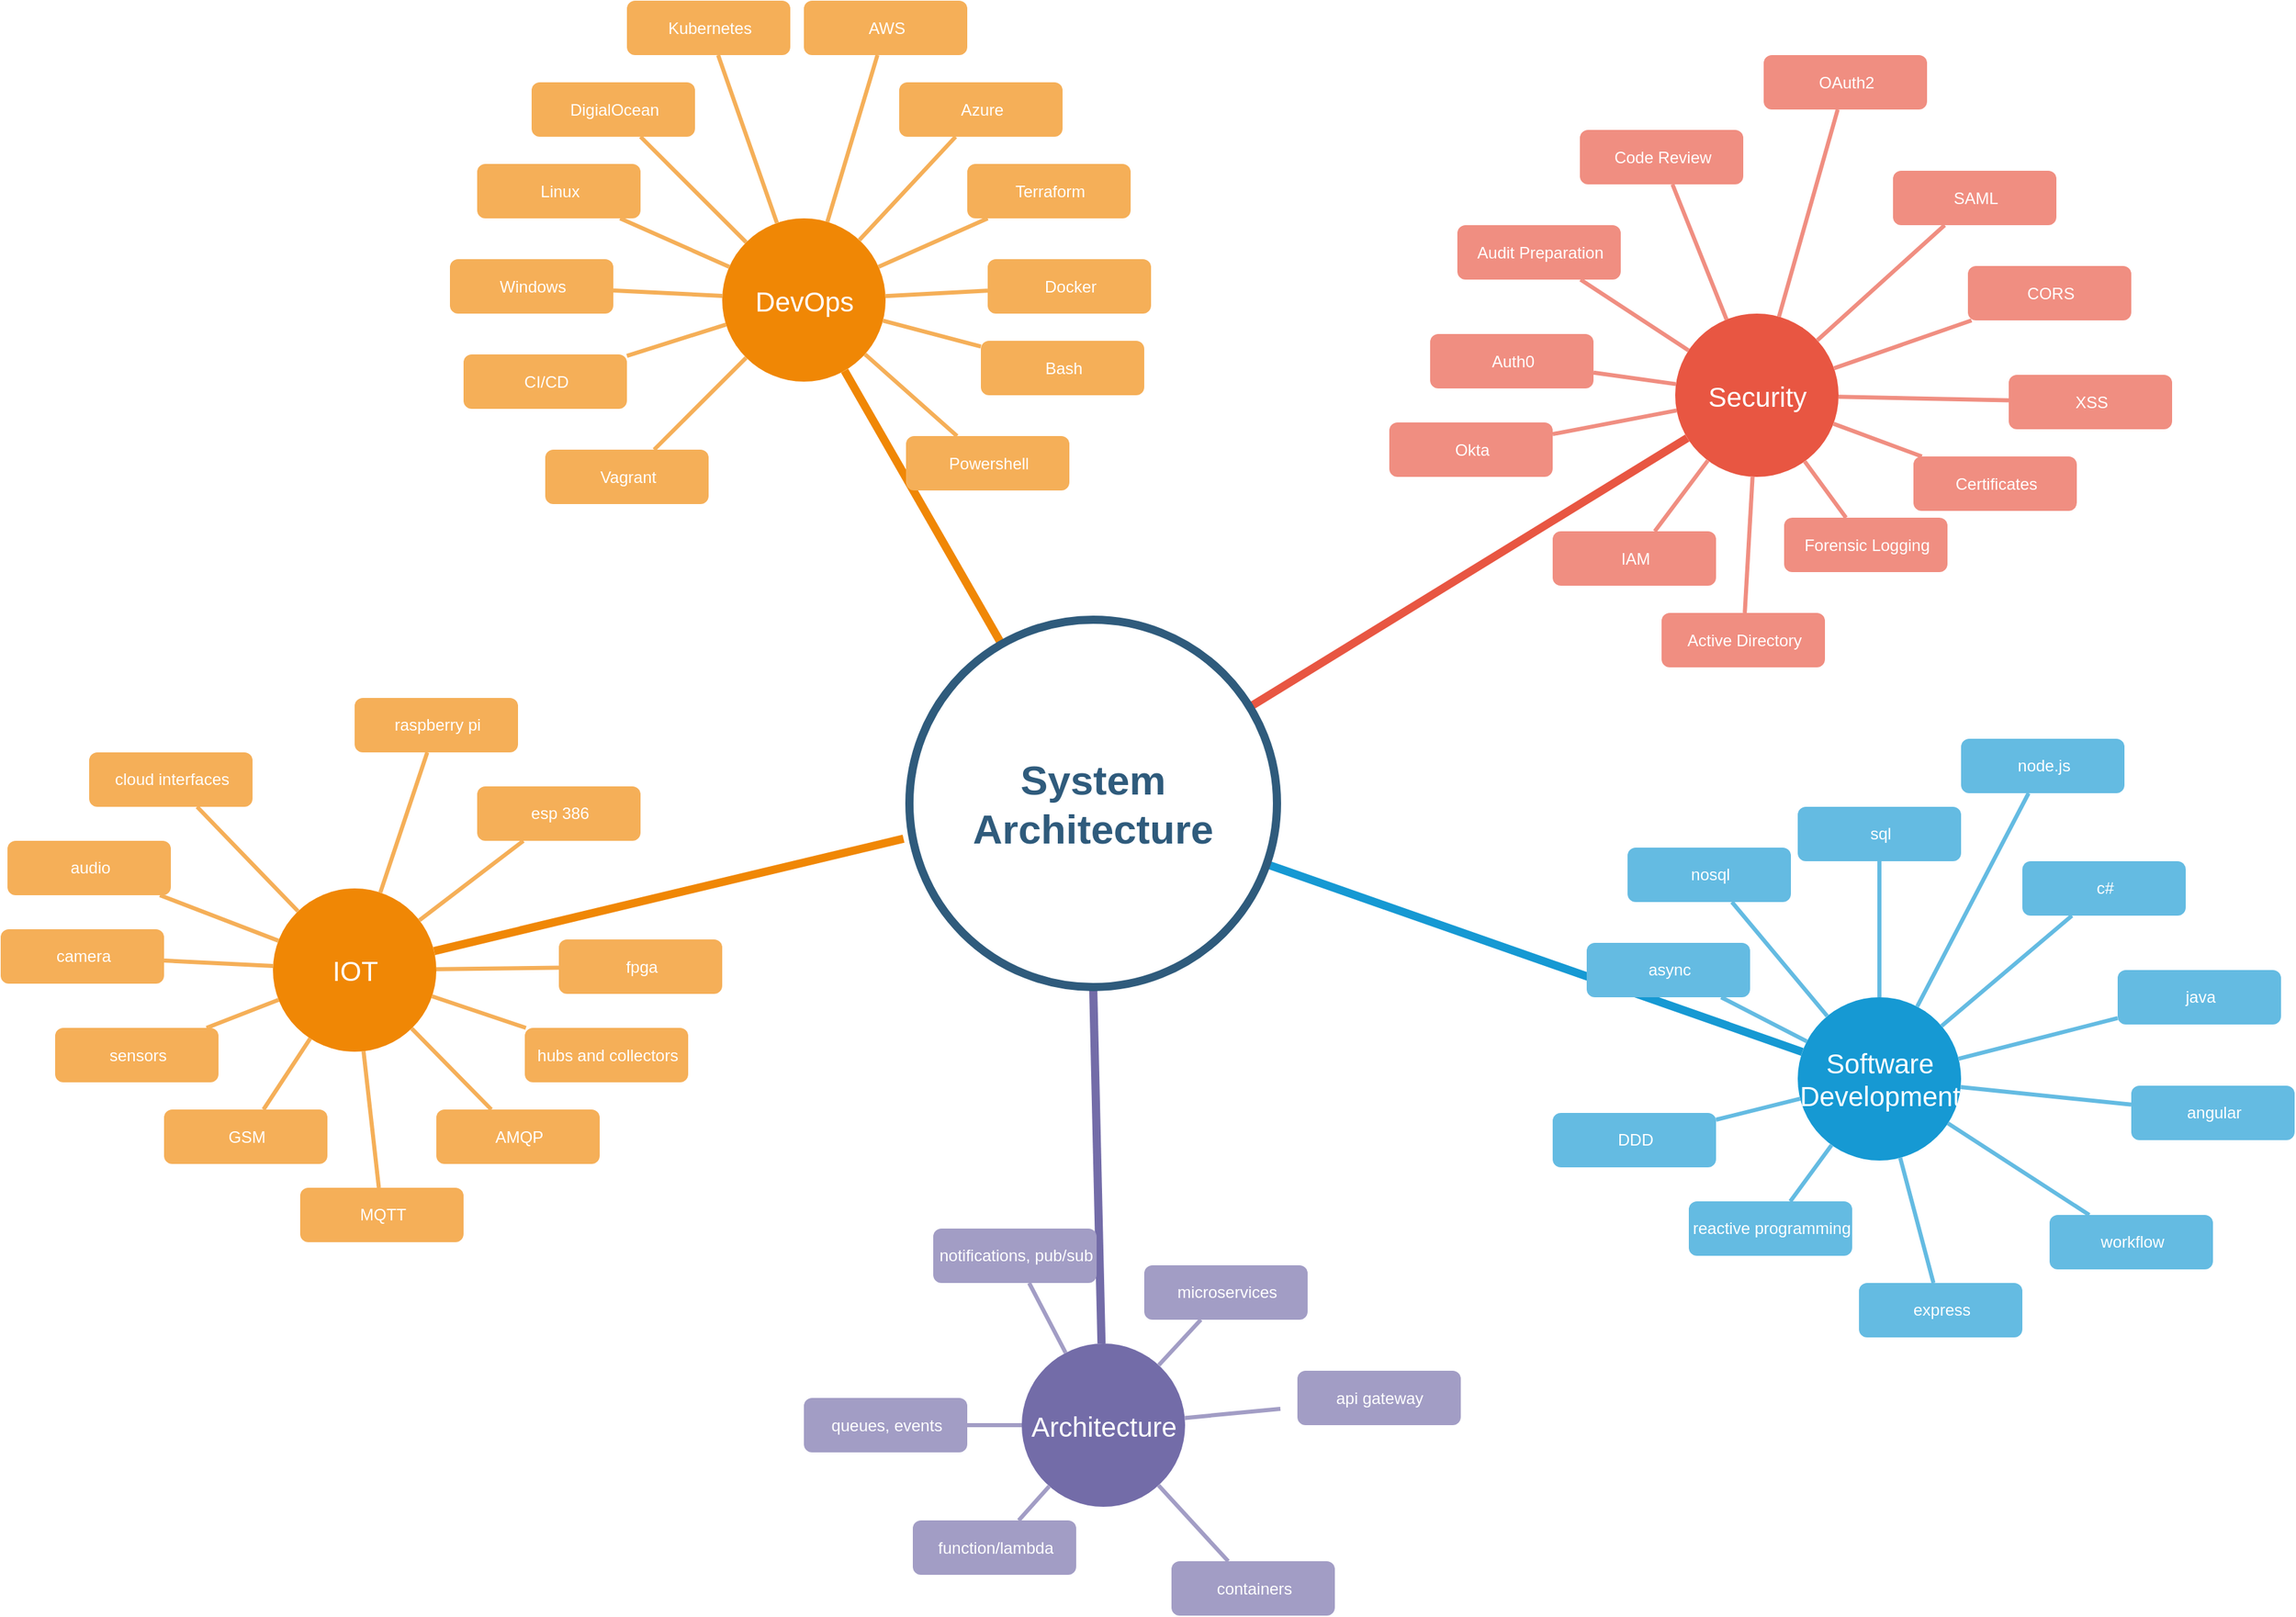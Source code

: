 <mxfile version="10.6.5" type="device"><diagram id="6a731a19-8d31-9384-78a2-239565b7b9f0" name="Page-1"><mxGraphModel dx="2316" dy="1258" grid="1" gridSize="10" guides="1" tooltips="1" connect="1" arrows="1" fold="1" page="1" pageScale="1" pageWidth="1169" pageHeight="827" background="#ffffff" math="0" shadow="0"><root><mxCell id="0"/><mxCell id="1" parent="0"/><mxCell id="1351" value="DevOps" style="ellipse;whiteSpace=wrap;html=1;shadow=0;fontFamily=Helvetica;fontSize=20;fontColor=#FFFFFF;align=center;strokeWidth=3;fillColor=#F08705;strokeColor=none;gradientColor=none;" parent="1" vertex="1"><mxGeometry x="823.5" y="381.5" width="120" height="120" as="geometry"/></mxCell><mxCell id="1352" value="Security" style="ellipse;whiteSpace=wrap;html=1;shadow=0;fontFamily=Helvetica;fontSize=20;fontColor=#FFFFFF;align=center;strokeWidth=3;fillColor=#E85642;strokeColor=none;" parent="1" vertex="1"><mxGeometry x="1523.5" y="451.5" width="120" height="120" as="geometry"/></mxCell><mxCell id="1353" value="Software Development" style="ellipse;whiteSpace=wrap;html=1;shadow=0;fontFamily=Helvetica;fontSize=20;fontColor=#FFFFFF;align=center;strokeWidth=3;fillColor=#1699D3;strokeColor=none;" parent="1" vertex="1"><mxGeometry x="1613.5" y="954" width="120" height="120" as="geometry"/></mxCell><mxCell id="1354" value="Architecture" style="ellipse;whiteSpace=wrap;html=1;shadow=0;fontFamily=Helvetica;fontSize=20;fontColor=#FFFFFF;align=center;strokeWidth=3;fillColor=#736ca8;strokeColor=none;" parent="1" vertex="1"><mxGeometry x="1043.5" y="1208.5" width="120" height="120" as="geometry"/></mxCell><mxCell id="1355" value="IOT" style="ellipse;whiteSpace=wrap;html=1;shadow=0;fontFamily=Helvetica;fontSize=20;fontColor=#FFFFFF;align=center;strokeWidth=3;fillColor=#F08705;strokeColor=none;" parent="1" vertex="1"><mxGeometry x="493.5" y="874" width="120" height="120" as="geometry"/></mxCell><mxCell id="1357" value="Vagrant" style="rounded=1;fillColor=#f5af58;strokeColor=none;strokeWidth=3;shadow=0;html=1;fontColor=#FFFFFF;" parent="1" vertex="1"><mxGeometry x="693.5" y="551.5" width="120" height="40" as="geometry"/></mxCell><mxCell id="1360" style="endArrow=none;strokeWidth=6;strokeColor=#f08705;html=1;" parent="1" source="1515" target="1351" edge="1"><mxGeometry relative="1" as="geometry"/></mxCell><mxCell id="1361" style="endArrow=none;strokeWidth=6;strokeColor=#E85642;html=1;" parent="1" source="1515" target="1352" edge="1"><mxGeometry relative="1" as="geometry"/></mxCell><mxCell id="1362" style="endArrow=none;strokeWidth=6;strokeColor=#1699D3;html=1;" parent="1" source="1515" target="1353" edge="1"><mxGeometry relative="1" as="geometry"/></mxCell><mxCell id="1364" style="endArrow=none;strokeWidth=6;strokeColor=#736ca8;html=1;exitX=0.5;exitY=1;exitDx=0;exitDy=0;" parent="1" source="1515" target="1354" edge="1"><mxGeometry relative="1" as="geometry"><mxPoint x="668.275" y="1057.076" as="sourcePoint"/></mxGeometry></mxCell><mxCell id="1365" value="" style="edgeStyle=none;endArrow=none;strokeWidth=6;strokeColor=#F08705;html=1;exitX=-0.016;exitY=0.596;exitDx=0;exitDy=0;exitPerimeter=0;" parent="1" source="1515" target="1355" edge="1"><mxGeometry x="-692.5" y="-188.5" width="100" height="100" as="geometry"><mxPoint x="253" y="510" as="sourcePoint"/><mxPoint x="-592.5" y="-188.5" as="targetPoint"/></mxGeometry></mxCell><mxCell id="1388" value="CI/CD" style="rounded=1;fillColor=#f5af58;strokeColor=none;strokeWidth=3;shadow=0;html=1;fontColor=#FFFFFF;" parent="1" vertex="1"><mxGeometry x="633.5" y="481.5" width="120" height="40" as="geometry"/></mxCell><mxCell id="1389" value="Windows&lt;br&gt;" style="rounded=1;fillColor=#f5af58;strokeColor=none;strokeWidth=3;shadow=0;html=1;fontColor=#FFFFFF;" parent="1" vertex="1"><mxGeometry x="623.5" y="411.5" width="120" height="40" as="geometry"/></mxCell><mxCell id="1390" value="Linux" style="rounded=1;fillColor=#f5af58;strokeColor=none;strokeWidth=3;shadow=0;html=1;fontColor=#FFFFFF;" parent="1" vertex="1"><mxGeometry x="643.5" y="341.5" width="120" height="40" as="geometry"/></mxCell><mxCell id="1391" value="DigialOcean" style="rounded=1;fillColor=#f5af58;strokeColor=none;strokeWidth=3;shadow=0;html=1;fontColor=#FFFFFF;" parent="1" vertex="1"><mxGeometry x="683.5" y="281.5" width="120" height="40" as="geometry"/></mxCell><mxCell id="1392" value="Kubernetes" style="rounded=1;fillColor=#f5af58;strokeColor=none;strokeWidth=3;shadow=0;html=1;fontColor=#FFFFFF;" parent="1" vertex="1"><mxGeometry x="753.5" y="221.5" width="120" height="40" as="geometry"/></mxCell><mxCell id="1393" value="AWS" style="rounded=1;fillColor=#f5af58;strokeColor=none;strokeWidth=3;shadow=0;html=1;fontColor=#FFFFFF;" parent="1" vertex="1"><mxGeometry x="883.5" y="221.5" width="120" height="40" as="geometry"/></mxCell><mxCell id="1394" value="Azure" style="rounded=1;fillColor=#f5af58;strokeColor=none;strokeWidth=3;shadow=0;html=1;fontColor=#FFFFFF;" parent="1" vertex="1"><mxGeometry x="953.5" y="281.5" width="120" height="40" as="geometry"/></mxCell><mxCell id="1395" value="Terraform" style="rounded=1;fillColor=#f5af58;strokeColor=none;strokeWidth=3;shadow=0;html=1;fontColor=#FFFFFF;" parent="1" vertex="1"><mxGeometry x="1003.5" y="341.5" width="120" height="40" as="geometry"/></mxCell><mxCell id="1396" value="Docker" style="rounded=1;fillColor=#f5af58;strokeColor=none;strokeWidth=3;shadow=0;html=1;fontColor=#FFFFFF;" parent="1" vertex="1"><mxGeometry x="1018.5" y="411.5" width="120" height="40" as="geometry"/></mxCell><mxCell id="1397" value="Bash" style="rounded=1;fillColor=#f5af58;strokeColor=none;strokeWidth=3;shadow=0;html=1;fontColor=#FFFFFF;" parent="1" vertex="1"><mxGeometry x="1013.5" y="471.5" width="120" height="40" as="geometry"/></mxCell><mxCell id="1398" value="Powershell" style="rounded=1;fillColor=#f5af58;strokeColor=none;strokeWidth=3;shadow=0;html=1;fontColor=#FFFFFF;" parent="1" vertex="1"><mxGeometry x="958.5" y="541.5" width="120" height="40" as="geometry"/></mxCell><mxCell id="1399" value="" style="edgeStyle=none;endArrow=none;strokeWidth=3;strokeColor=#F5AF58;html=1;" parent="1" source="1351" target="1357" edge="1"><mxGeometry x="-276.5" y="161.5" width="100" height="100" as="geometry"><mxPoint x="-276.5" y="261.5" as="sourcePoint"/><mxPoint x="-176.5" y="161.5" as="targetPoint"/></mxGeometry></mxCell><mxCell id="1400" value="" style="edgeStyle=none;endArrow=none;strokeWidth=3;strokeColor=#F5AF58;html=1;" parent="1" source="1351" target="1388" edge="1"><mxGeometry x="-276.5" y="161.5" width="100" height="100" as="geometry"><mxPoint x="-276.5" y="261.5" as="sourcePoint"/><mxPoint x="-176.5" y="161.5" as="targetPoint"/></mxGeometry></mxCell><mxCell id="1401" value="" style="edgeStyle=none;endArrow=none;strokeWidth=3;strokeColor=#F5AF58;html=1;" parent="1" source="1351" target="1389" edge="1"><mxGeometry x="-276.5" y="161.5" width="100" height="100" as="geometry"><mxPoint x="-276.5" y="261.5" as="sourcePoint"/><mxPoint x="-176.5" y="161.5" as="targetPoint"/></mxGeometry></mxCell><mxCell id="1402" value="" style="edgeStyle=none;endArrow=none;strokeWidth=3;strokeColor=#F5AF58;html=1;" parent="1" source="1351" target="1390" edge="1"><mxGeometry x="-276.5" y="161.5" width="100" height="100" as="geometry"><mxPoint x="-276.5" y="261.5" as="sourcePoint"/><mxPoint x="-176.5" y="161.5" as="targetPoint"/></mxGeometry></mxCell><mxCell id="1403" value="" style="edgeStyle=none;endArrow=none;strokeWidth=3;strokeColor=#F5AF58;html=1;" parent="1" source="1351" target="1391" edge="1"><mxGeometry x="-276.5" y="161.5" width="100" height="100" as="geometry"><mxPoint x="-276.5" y="261.5" as="sourcePoint"/><mxPoint x="-176.5" y="161.5" as="targetPoint"/></mxGeometry></mxCell><mxCell id="1404" value="" style="edgeStyle=none;endArrow=none;strokeWidth=3;strokeColor=#F5AF58;html=1;" parent="1" source="1351" target="1392" edge="1"><mxGeometry x="-276.5" y="161.5" width="100" height="100" as="geometry"><mxPoint x="-276.5" y="261.5" as="sourcePoint"/><mxPoint x="-176.5" y="161.5" as="targetPoint"/></mxGeometry></mxCell><mxCell id="1405" value="" style="edgeStyle=none;endArrow=none;strokeWidth=3;strokeColor=#F5AF58;html=1;" parent="1" source="1351" target="1393" edge="1"><mxGeometry x="-276.5" y="161.5" width="100" height="100" as="geometry"><mxPoint x="-276.5" y="261.5" as="sourcePoint"/><mxPoint x="-176.5" y="161.5" as="targetPoint"/></mxGeometry></mxCell><mxCell id="1406" value="" style="edgeStyle=none;endArrow=none;strokeWidth=3;strokeColor=#F5AF58;html=1;" parent="1" source="1351" target="1394" edge="1"><mxGeometry x="-276.5" y="161.5" width="100" height="100" as="geometry"><mxPoint x="-276.5" y="261.5" as="sourcePoint"/><mxPoint x="-176.5" y="161.5" as="targetPoint"/></mxGeometry></mxCell><mxCell id="1407" value="" style="edgeStyle=none;endArrow=none;strokeWidth=3;strokeColor=#F5AF58;html=1;" parent="1" source="1351" target="1395" edge="1"><mxGeometry x="-276.5" y="161.5" width="100" height="100" as="geometry"><mxPoint x="-276.5" y="261.5" as="sourcePoint"/><mxPoint x="-176.5" y="161.5" as="targetPoint"/></mxGeometry></mxCell><mxCell id="1408" value="" style="edgeStyle=none;endArrow=none;strokeWidth=3;strokeColor=#F5AF58;html=1;" parent="1" source="1351" target="1396" edge="1"><mxGeometry x="-276.5" y="161.5" width="100" height="100" as="geometry"><mxPoint x="-276.5" y="261.5" as="sourcePoint"/><mxPoint x="-176.5" y="161.5" as="targetPoint"/></mxGeometry></mxCell><mxCell id="1409" value="" style="edgeStyle=none;endArrow=none;strokeWidth=3;strokeColor=#F5AF58;html=1;" parent="1" source="1351" target="1397" edge="1"><mxGeometry x="-276.5" y="161.5" width="100" height="100" as="geometry"><mxPoint x="-276.5" y="261.5" as="sourcePoint"/><mxPoint x="-176.5" y="161.5" as="targetPoint"/></mxGeometry></mxCell><mxCell id="1410" value="" style="edgeStyle=none;endArrow=none;strokeWidth=3;strokeColor=#F5AF58;html=1;" parent="1" source="1351" target="1398" edge="1"><mxGeometry x="-276.5" y="161.5" width="100" height="100" as="geometry"><mxPoint x="-276.5" y="261.5" as="sourcePoint"/><mxPoint x="-176.5" y="161.5" as="targetPoint"/></mxGeometry></mxCell><mxCell id="1411" value="IAM" style="rounded=1;fillColor=#f08e81;strokeColor=none;strokeWidth=3;shadow=0;html=1;fontColor=#FFFFFF;" parent="1" vertex="1"><mxGeometry x="1433.5" y="611.5" width="120" height="40" as="geometry"/></mxCell><mxCell id="1412" value="XSS" style="rounded=1;fillColor=#f08e81;strokeColor=none;strokeWidth=3;shadow=0;html=1;fontColor=#FFFFFF;" parent="1" vertex="1"><mxGeometry x="1768.5" y="496.5" width="120" height="40" as="geometry"/></mxCell><mxCell id="1413" value="Okta" style="rounded=1;fillColor=#f08e81;strokeColor=none;strokeWidth=3;shadow=0;html=1;fontColor=#FFFFFF;" parent="1" vertex="1"><mxGeometry x="1313.5" y="531.5" width="120" height="40" as="geometry"/></mxCell><mxCell id="1414" value="Auth0" style="rounded=1;fillColor=#f08e81;strokeColor=none;strokeWidth=3;shadow=0;html=1;fontColor=#FFFFFF;" parent="1" vertex="1"><mxGeometry x="1343.5" y="466.5" width="120" height="40" as="geometry"/></mxCell><mxCell id="1415" value="Audit Preparation" style="rounded=1;fillColor=#f08e81;strokeColor=none;strokeWidth=3;shadow=0;html=1;fontColor=#FFFFFF;" parent="1" vertex="1"><mxGeometry x="1363.5" y="386.5" width="120" height="40" as="geometry"/></mxCell><mxCell id="1416" value="Code Review" style="rounded=1;fillColor=#f08e81;strokeColor=none;strokeWidth=3;shadow=0;html=1;fontColor=#FFFFFF;" parent="1" vertex="1"><mxGeometry x="1453.5" y="316.5" width="120" height="40" as="geometry"/></mxCell><mxCell id="1417" value="OAuth2" style="rounded=1;fillColor=#f08e81;strokeColor=none;strokeWidth=3;shadow=0;html=1;fontColor=#FFFFFF;" parent="1" vertex="1"><mxGeometry x="1588.5" y="261.5" width="120" height="40" as="geometry"/></mxCell><mxCell id="1418" value="SAML" style="rounded=1;fillColor=#f08e81;strokeColor=none;strokeWidth=3;shadow=0;html=1;fontColor=#FFFFFF;" parent="1" vertex="1"><mxGeometry x="1683.5" y="346.5" width="120" height="40" as="geometry"/></mxCell><mxCell id="1419" value="CORS" style="rounded=1;fillColor=#f08e81;strokeColor=none;strokeWidth=3;shadow=0;html=1;fontColor=#FFFFFF;" parent="1" vertex="1"><mxGeometry x="1738.5" y="416.5" width="120" height="40" as="geometry"/></mxCell><mxCell id="1420" value="Active Directory" style="rounded=1;fillColor=#f08e81;strokeColor=none;strokeWidth=3;shadow=0;html=1;fontColor=#FFFFFF;" parent="1" vertex="1"><mxGeometry x="1513.5" y="671.5" width="120" height="40" as="geometry"/></mxCell><mxCell id="1421" value="Forensic Logging" style="rounded=1;fillColor=#f08e81;strokeColor=none;strokeWidth=3;shadow=0;html=1;fontColor=#FFFFFF;" parent="1" vertex="1"><mxGeometry x="1603.5" y="601.5" width="120" height="40" as="geometry"/></mxCell><mxCell id="1422" value="Certificates" style="rounded=1;fillColor=#f08e81;strokeColor=none;strokeWidth=3;shadow=0;html=1;fontColor=#FFFFFF;" parent="1" vertex="1"><mxGeometry x="1698.5" y="556.5" width="120" height="40" as="geometry"/></mxCell><mxCell id="1423" value="" style="edgeStyle=none;endArrow=none;strokeWidth=3;strokeColor=#F08E81;html=1;" parent="1" source="1352" target="1411" edge="1"><mxGeometry x="-146.5" y="201.5" width="100" height="100" as="geometry"><mxPoint x="-146.5" y="301.5" as="sourcePoint"/><mxPoint x="-46.5" y="201.5" as="targetPoint"/></mxGeometry></mxCell><mxCell id="1424" value="" style="edgeStyle=none;endArrow=none;strokeWidth=3;strokeColor=#F08E81;html=1;" parent="1" source="1352" target="1413" edge="1"><mxGeometry x="-146.5" y="201.5" width="100" height="100" as="geometry"><mxPoint x="-146.5" y="301.5" as="sourcePoint"/><mxPoint x="-46.5" y="201.5" as="targetPoint"/></mxGeometry></mxCell><mxCell id="1425" value="" style="edgeStyle=none;endArrow=none;strokeWidth=3;strokeColor=#F08E81;html=1;" parent="1" source="1352" target="1414" edge="1"><mxGeometry x="-146.5" y="201.5" width="100" height="100" as="geometry"><mxPoint x="-146.5" y="301.5" as="sourcePoint"/><mxPoint x="-46.5" y="201.5" as="targetPoint"/></mxGeometry></mxCell><mxCell id="1426" value="" style="edgeStyle=none;endArrow=none;strokeWidth=3;strokeColor=#F08E81;html=1;" parent="1" source="1352" target="1415" edge="1"><mxGeometry x="-146.5" y="201.5" width="100" height="100" as="geometry"><mxPoint x="-146.5" y="301.5" as="sourcePoint"/><mxPoint x="-46.5" y="201.5" as="targetPoint"/></mxGeometry></mxCell><mxCell id="1427" value="" style="edgeStyle=none;endArrow=none;strokeWidth=3;strokeColor=#F08E81;html=1;" parent="1" source="1352" target="1416" edge="1"><mxGeometry x="-146.5" y="201.5" width="100" height="100" as="geometry"><mxPoint x="-146.5" y="301.5" as="sourcePoint"/><mxPoint x="-46.5" y="201.5" as="targetPoint"/></mxGeometry></mxCell><mxCell id="1428" value="" style="edgeStyle=none;endArrow=none;strokeWidth=3;strokeColor=#F08E81;html=1;" parent="1" source="1352" target="1417" edge="1"><mxGeometry x="-146.5" y="201.5" width="100" height="100" as="geometry"><mxPoint x="-146.5" y="301.5" as="sourcePoint"/><mxPoint x="-46.5" y="201.5" as="targetPoint"/></mxGeometry></mxCell><mxCell id="1429" value="" style="edgeStyle=none;endArrow=none;strokeWidth=3;strokeColor=#F08E81;html=1;" parent="1" source="1352" target="1418" edge="1"><mxGeometry x="-146.5" y="201.5" width="100" height="100" as="geometry"><mxPoint x="-146.5" y="301.5" as="sourcePoint"/><mxPoint x="-46.5" y="201.5" as="targetPoint"/></mxGeometry></mxCell><mxCell id="1430" value="" style="edgeStyle=none;endArrow=none;strokeWidth=3;strokeColor=#F08E81;html=1;" parent="1" source="1352" target="1419" edge="1"><mxGeometry x="-146.5" y="201.5" width="100" height="100" as="geometry"><mxPoint x="-146.5" y="301.5" as="sourcePoint"/><mxPoint x="-46.5" y="201.5" as="targetPoint"/></mxGeometry></mxCell><mxCell id="1431" value="" style="edgeStyle=none;endArrow=none;strokeWidth=3;strokeColor=#F08E81;html=1;" parent="1" source="1352" target="1412" edge="1"><mxGeometry x="-146.5" y="201.5" width="100" height="100" as="geometry"><mxPoint x="-146.5" y="301.5" as="sourcePoint"/><mxPoint x="-46.5" y="201.5" as="targetPoint"/></mxGeometry></mxCell><mxCell id="1432" value="" style="edgeStyle=none;endArrow=none;strokeWidth=3;strokeColor=#F08E81;html=1;" parent="1" source="1352" target="1422" edge="1"><mxGeometry x="-146.5" y="201.5" width="100" height="100" as="geometry"><mxPoint x="-146.5" y="301.5" as="sourcePoint"/><mxPoint x="-46.5" y="201.5" as="targetPoint"/></mxGeometry></mxCell><mxCell id="1433" value="" style="edgeStyle=none;endArrow=none;strokeWidth=3;strokeColor=#F08E81;html=1;" parent="1" source="1352" target="1421" edge="1"><mxGeometry x="-146.5" y="201.5" width="100" height="100" as="geometry"><mxPoint x="-146.5" y="301.5" as="sourcePoint"/><mxPoint x="-46.5" y="201.5" as="targetPoint"/></mxGeometry></mxCell><mxCell id="1434" value="" style="edgeStyle=none;endArrow=none;strokeWidth=3;strokeColor=#F08E81;html=1;" parent="1" source="1352" target="1420" edge="1"><mxGeometry x="-146.5" y="201.5" width="100" height="100" as="geometry"><mxPoint x="-146.5" y="301.5" as="sourcePoint"/><mxPoint x="-46.5" y="201.5" as="targetPoint"/></mxGeometry></mxCell><mxCell id="1435" value="async" style="rounded=1;fillColor=#64BBE2;strokeColor=none;strokeWidth=3;shadow=0;html=1;fontColor=#FFFFFF;" parent="1" vertex="1"><mxGeometry x="1458.5" y="914" width="120" height="40" as="geometry"/></mxCell><mxCell id="1436" value="nosql" style="rounded=1;fillColor=#64BBE2;strokeColor=none;strokeWidth=3;shadow=0;html=1;fontColor=#FFFFFF;" parent="1" vertex="1"><mxGeometry x="1488.5" y="844" width="120" height="40" as="geometry"/></mxCell><mxCell id="1437" value="sql" style="rounded=1;fillColor=#64BBE2;strokeColor=none;strokeWidth=3;shadow=0;html=1;fontColor=#FFFFFF;" parent="1" vertex="1"><mxGeometry x="1613.5" y="814" width="120" height="40" as="geometry"/></mxCell><mxCell id="1438" value="node.js" style="rounded=1;fillColor=#64BBE2;strokeColor=none;strokeWidth=3;shadow=0;html=1;fontColor=#FFFFFF;" parent="1" vertex="1"><mxGeometry x="1733.5" y="764" width="120" height="40" as="geometry"/></mxCell><mxCell id="1439" value="c#" style="rounded=1;fillColor=#64BBE2;strokeColor=none;strokeWidth=3;shadow=0;html=1;fontColor=#FFFFFF;" parent="1" vertex="1"><mxGeometry x="1778.5" y="854" width="120" height="40" as="geometry"/></mxCell><mxCell id="1440" value="java" style="rounded=1;fillColor=#64BBE2;strokeColor=none;strokeWidth=3;shadow=0;html=1;fontColor=#FFFFFF;" parent="1" vertex="1"><mxGeometry x="1848.5" y="934" width="120" height="40" as="geometry"/></mxCell><mxCell id="1441" value="workflow" style="rounded=1;fillColor=#64BBE2;strokeColor=none;strokeWidth=3;shadow=0;html=1;fontColor=#FFFFFF;" parent="1" vertex="1"><mxGeometry x="1798.5" y="1114" width="120" height="40" as="geometry"/></mxCell><mxCell id="1442" value="angular" style="rounded=1;fillColor=#64BBE2;strokeColor=none;strokeWidth=3;shadow=0;html=1;fontColor=#FFFFFF;" parent="1" vertex="1"><mxGeometry x="1858.5" y="1019" width="120" height="40" as="geometry"/></mxCell><mxCell id="1443" value="express" style="rounded=1;fillColor=#64BBE2;strokeColor=none;strokeWidth=3;shadow=0;html=1;fontColor=#FFFFFF;" parent="1" vertex="1"><mxGeometry x="1658.5" y="1164" width="120" height="40" as="geometry"/></mxCell><mxCell id="1444" value="reactive programming" style="rounded=1;fillColor=#64BBE2;strokeColor=none;strokeWidth=3;shadow=0;html=1;fontColor=#FFFFFF;" parent="1" vertex="1"><mxGeometry x="1533.5" y="1104" width="120" height="40" as="geometry"/></mxCell><mxCell id="1445" value="DDD" style="rounded=1;fillColor=#64BBE2;strokeColor=none;strokeWidth=3;shadow=0;html=1;fontColor=#FFFFFF;" parent="1" vertex="1"><mxGeometry x="1433.5" y="1039" width="120" height="40" as="geometry"/></mxCell><mxCell id="1446" value="" style="edgeStyle=none;endArrow=none;strokeWidth=3;strokeColor=#64BBE2;html=1;" parent="1" source="1353" target="1435" edge="1"><mxGeometry x="-346.5" y="344" width="100" height="100" as="geometry"><mxPoint x="-346.5" y="444" as="sourcePoint"/><mxPoint x="-246.5" y="344" as="targetPoint"/></mxGeometry></mxCell><mxCell id="1447" value="" style="edgeStyle=none;endArrow=none;strokeWidth=3;strokeColor=#64BBE2;html=1;" parent="1" source="1353" target="1436" edge="1"><mxGeometry x="-346.5" y="344" width="100" height="100" as="geometry"><mxPoint x="-346.5" y="444" as="sourcePoint"/><mxPoint x="-246.5" y="344" as="targetPoint"/></mxGeometry></mxCell><mxCell id="1448" value="" style="edgeStyle=none;endArrow=none;strokeWidth=3;strokeColor=#64BBE2;html=1;" parent="1" source="1353" target="1437" edge="1"><mxGeometry x="-346.5" y="344" width="100" height="100" as="geometry"><mxPoint x="-346.5" y="444" as="sourcePoint"/><mxPoint x="-246.5" y="344" as="targetPoint"/></mxGeometry></mxCell><mxCell id="1449" value="" style="edgeStyle=none;endArrow=none;strokeWidth=3;strokeColor=#64BBE2;html=1;" parent="1" source="1353" target="1438" edge="1"><mxGeometry x="-99" y="166.5" width="100" height="100" as="geometry"><mxPoint x="-99" y="266.5" as="sourcePoint"/><mxPoint x="1" y="166.5" as="targetPoint"/></mxGeometry></mxCell><mxCell id="1450" value="" style="edgeStyle=none;endArrow=none;strokeWidth=3;strokeColor=#64BBE2;html=1;" parent="1" source="1353" target="1439" edge="1"><mxGeometry x="-346.5" y="344" width="100" height="100" as="geometry"><mxPoint x="-346.5" y="444" as="sourcePoint"/><mxPoint x="-246.5" y="344" as="targetPoint"/></mxGeometry></mxCell><mxCell id="1451" value="" style="edgeStyle=none;endArrow=none;strokeWidth=3;strokeColor=#64BBE2;html=1;" parent="1" source="1353" target="1440" edge="1"><mxGeometry x="-346.5" y="344" width="100" height="100" as="geometry"><mxPoint x="-346.5" y="444" as="sourcePoint"/><mxPoint x="-246.5" y="344" as="targetPoint"/></mxGeometry></mxCell><mxCell id="1452" value="" style="edgeStyle=none;endArrow=none;strokeWidth=3;strokeColor=#64BBE2;html=1;" parent="1" source="1353" target="1442" edge="1"><mxGeometry x="-346.5" y="344" width="100" height="100" as="geometry"><mxPoint x="-346.5" y="444" as="sourcePoint"/><mxPoint x="-246.5" y="344" as="targetPoint"/></mxGeometry></mxCell><mxCell id="1453" value="" style="edgeStyle=none;endArrow=none;strokeWidth=3;strokeColor=#64BBE2;html=1;" parent="1" source="1353" target="1441" edge="1"><mxGeometry x="-346.5" y="344" width="100" height="100" as="geometry"><mxPoint x="-346.5" y="444" as="sourcePoint"/><mxPoint x="-246.5" y="344" as="targetPoint"/></mxGeometry></mxCell><mxCell id="1454" value="" style="edgeStyle=none;endArrow=none;strokeWidth=3;strokeColor=#64BBE2;html=1;" parent="1" source="1353" target="1443" edge="1"><mxGeometry x="-346.5" y="344" width="100" height="100" as="geometry"><mxPoint x="-346.5" y="444" as="sourcePoint"/><mxPoint x="-246.5" y="344" as="targetPoint"/></mxGeometry></mxCell><mxCell id="1455" value="" style="edgeStyle=none;endArrow=none;strokeWidth=3;strokeColor=#64BBE2;html=1;" parent="1" source="1353" target="1444" edge="1"><mxGeometry x="-346.5" y="344" width="100" height="100" as="geometry"><mxPoint x="-346.5" y="444" as="sourcePoint"/><mxPoint x="-246.5" y="344" as="targetPoint"/></mxGeometry></mxCell><mxCell id="1456" value="" style="edgeStyle=none;endArrow=none;strokeWidth=3;strokeColor=#64BBE2;html=1;" parent="1" source="1353" target="1445" edge="1"><mxGeometry x="-346.5" y="344" width="100" height="100" as="geometry"><mxPoint x="-346.5" y="444" as="sourcePoint"/><mxPoint x="-246.5" y="344" as="targetPoint"/></mxGeometry></mxCell><mxCell id="1457" value="notifications, pub/sub" style="rounded=1;fillColor=#a29dc5;strokeColor=none;strokeWidth=3;shadow=0;html=1;fontColor=#FFFFFF;" parent="1" vertex="1"><mxGeometry x="978.5" y="1124" width="120" height="40" as="geometry"/></mxCell><mxCell id="1458" value="function/lambda" style="rounded=1;fillColor=#a29dc5;strokeColor=none;strokeWidth=3;shadow=0;html=1;fontColor=#FFFFFF;" parent="1" vertex="1"><mxGeometry x="963.5" y="1338.5" width="120" height="40" as="geometry"/></mxCell><mxCell id="1459" value="microservices" style="rounded=1;fillColor=#a29dc5;strokeColor=none;strokeWidth=3;shadow=0;html=1;fontColor=#FFFFFF;" parent="1" vertex="1"><mxGeometry x="1133.5" y="1151" width="120" height="40" as="geometry"/></mxCell><mxCell id="1460" value="api gateway" style="rounded=1;fillColor=#a29dc5;strokeColor=none;strokeWidth=3;shadow=0;html=1;fontColor=#FFFFFF;" parent="1" vertex="1"><mxGeometry x="1246" y="1228.5" width="120" height="40" as="geometry"/></mxCell><mxCell id="1461" value="containers" style="rounded=1;fillColor=#a29dc5;strokeColor=none;strokeWidth=3;shadow=0;html=1;fontColor=#FFFFFF;" parent="1" vertex="1"><mxGeometry x="1153.5" y="1368.5" width="120" height="40" as="geometry"/></mxCell><mxCell id="1462" value="queues, events" style="rounded=1;fillColor=#a29dc5;strokeColor=none;strokeWidth=3;shadow=0;html=1;fontColor=#FFFFFF;" parent="1" vertex="1"><mxGeometry x="883.5" y="1248.5" width="120" height="40" as="geometry"/></mxCell><mxCell id="1463" value="" style="edgeStyle=none;endArrow=none;strokeWidth=3;strokeColor=#A29DC5;html=1;" parent="1" source="1354" edge="1"><mxGeometry x="-416.5" y="-66.5" width="100" height="100" as="geometry"><mxPoint x="-416.5" y="33.5" as="sourcePoint"/><mxPoint x="1233.5" y="1256.526" as="targetPoint"/></mxGeometry></mxCell><mxCell id="1464" value="" style="edgeStyle=none;endArrow=none;strokeWidth=3;strokeColor=#A29DC5;html=1;" parent="1" source="1354" target="1461" edge="1"><mxGeometry x="-416.5" y="-66.5" width="100" height="100" as="geometry"><mxPoint x="-416.5" y="33.5" as="sourcePoint"/><mxPoint x="-316.5" y="-66.5" as="targetPoint"/></mxGeometry></mxCell><mxCell id="1465" value="" style="edgeStyle=none;endArrow=none;strokeWidth=3;strokeColor=#A29DC5;html=1;" parent="1" source="1354" target="1458" edge="1"><mxGeometry x="-416.5" y="-66.5" width="100" height="100" as="geometry"><mxPoint x="-416.5" y="33.5" as="sourcePoint"/><mxPoint x="-316.5" y="-66.5" as="targetPoint"/></mxGeometry></mxCell><mxCell id="1466" value="" style="edgeStyle=none;endArrow=none;strokeWidth=3;strokeColor=#A29DC5;html=1;" parent="1" source="1354" target="1462" edge="1"><mxGeometry x="-416.5" y="-66.5" width="100" height="100" as="geometry"><mxPoint x="-416.5" y="33.5" as="sourcePoint"/><mxPoint x="-316.5" y="-66.5" as="targetPoint"/></mxGeometry></mxCell><mxCell id="1467" value="" style="edgeStyle=none;endArrow=none;strokeWidth=3;strokeColor=#A29DC5;html=1;" parent="1" source="1354" target="1457" edge="1"><mxGeometry x="-416.5" y="-66.5" width="100" height="100" as="geometry"><mxPoint x="-416.5" y="33.5" as="sourcePoint"/><mxPoint x="-316.5" y="-66.5" as="targetPoint"/></mxGeometry></mxCell><mxCell id="1468" value="esp 386" style="rounded=1;fillColor=#f5af58;strokeColor=none;strokeWidth=3;shadow=0;html=1;fontColor=#FFFFFF;" parent="1" vertex="1"><mxGeometry x="643.5" y="799" width="120" height="40" as="geometry"/></mxCell><mxCell id="1469" value="fpga" style="rounded=1;fillColor=#f5af58;strokeColor=none;strokeWidth=3;shadow=0;html=1;fontColor=#FFFFFF;" parent="1" vertex="1"><mxGeometry x="703.5" y="911.5" width="120" height="40" as="geometry"/></mxCell><mxCell id="1470" value="hubs and collectors" style="rounded=1;fillColor=#f5af58;strokeColor=none;strokeWidth=3;shadow=0;html=1;fontColor=#FFFFFF;" parent="1" vertex="1"><mxGeometry x="678.5" y="976.5" width="120" height="40" as="geometry"/></mxCell><mxCell id="1471" value="AMQP" style="rounded=1;fillColor=#f5af58;strokeColor=none;strokeWidth=3;shadow=0;html=1;fontColor=#FFFFFF;" parent="1" vertex="1"><mxGeometry x="613.5" y="1036.5" width="120" height="40" as="geometry"/></mxCell><mxCell id="1472" value="MQTT" style="rounded=1;fillColor=#f5af58;strokeColor=none;strokeWidth=3;shadow=0;html=1;fontColor=#FFFFFF;" parent="1" vertex="1"><mxGeometry x="513.5" y="1094" width="120" height="40" as="geometry"/></mxCell><mxCell id="1473" value="GSM" style="rounded=1;fillColor=#f5af58;strokeColor=none;strokeWidth=3;shadow=0;html=1;fontColor=#FFFFFF;" parent="1" vertex="1"><mxGeometry x="413.5" y="1036.5" width="120" height="40" as="geometry"/></mxCell><mxCell id="1474" value="sensors" style="rounded=1;fillColor=#f5af58;strokeColor=none;strokeWidth=3;shadow=0;html=1;fontColor=#FFFFFF;" parent="1" vertex="1"><mxGeometry x="333.5" y="976.5" width="120" height="40" as="geometry"/></mxCell><mxCell id="1475" value="camera" style="rounded=1;fillColor=#f5af58;strokeColor=none;strokeWidth=3;shadow=0;html=1;fontColor=#FFFFFF;" parent="1" vertex="1"><mxGeometry x="293.5" y="904" width="120" height="40" as="geometry"/></mxCell><mxCell id="1476" value="audio" style="rounded=1;fillColor=#f5af58;strokeColor=none;strokeWidth=3;shadow=0;html=1;fontColor=#FFFFFF;" parent="1" vertex="1"><mxGeometry x="298.5" y="839" width="120" height="40" as="geometry"/></mxCell><mxCell id="1477" value="cloud interfaces" style="rounded=1;fillColor=#f5af58;strokeColor=none;strokeWidth=3;shadow=0;html=1;fontColor=#FFFFFF;" parent="1" vertex="1"><mxGeometry x="358.5" y="774" width="120" height="40" as="geometry"/></mxCell><mxCell id="1478" value="raspberry pi" style="rounded=1;fillColor=#f5af58;strokeColor=none;strokeWidth=3;shadow=0;html=1;fontColor=#FFFFFF;" parent="1" vertex="1"><mxGeometry x="553.5" y="734" width="120" height="40" as="geometry"/></mxCell><mxCell id="1479" value="" style="edgeStyle=none;endArrow=none;strokeWidth=3;strokeColor=#F5AF58;html=1;" parent="1" source="1355" target="1478" edge="1"><mxGeometry x="-426.5" y="-396" width="100" height="100" as="geometry"><mxPoint x="-426.5" y="-296" as="sourcePoint"/><mxPoint x="-326.5" y="-396" as="targetPoint"/></mxGeometry></mxCell><mxCell id="1480" value="" style="edgeStyle=none;endArrow=none;strokeWidth=3;strokeColor=#F5AF58;html=1;" parent="1" source="1355" target="1468" edge="1"><mxGeometry x="-426.5" y="-396" width="100" height="100" as="geometry"><mxPoint x="-426.5" y="-296" as="sourcePoint"/><mxPoint x="-326.5" y="-396" as="targetPoint"/></mxGeometry></mxCell><mxCell id="1481" value="" style="edgeStyle=none;endArrow=none;strokeWidth=3;strokeColor=#F5AF58;html=1;" parent="1" source="1355" target="1469" edge="1"><mxGeometry x="-426.5" y="-396" width="100" height="100" as="geometry"><mxPoint x="-426.5" y="-296" as="sourcePoint"/><mxPoint x="-326.5" y="-396" as="targetPoint"/></mxGeometry></mxCell><mxCell id="1482" value="" style="edgeStyle=none;endArrow=none;strokeWidth=3;strokeColor=#F5AF58;html=1;" parent="1" source="1355" target="1470" edge="1"><mxGeometry x="-426.5" y="-396" width="100" height="100" as="geometry"><mxPoint x="-426.5" y="-296" as="sourcePoint"/><mxPoint x="-326.5" y="-396" as="targetPoint"/></mxGeometry></mxCell><mxCell id="1483" value="" style="edgeStyle=none;endArrow=none;strokeWidth=3;strokeColor=#F5AF58;html=1;" parent="1" source="1355" target="1471" edge="1"><mxGeometry x="-426.5" y="-396" width="100" height="100" as="geometry"><mxPoint x="-426.5" y="-296" as="sourcePoint"/><mxPoint x="-326.5" y="-396" as="targetPoint"/></mxGeometry></mxCell><mxCell id="1484" value="" style="edgeStyle=none;endArrow=none;strokeWidth=3;strokeColor=#F5AF58;html=1;" parent="1" source="1355" target="1472" edge="1"><mxGeometry x="-426.5" y="-396" width="100" height="100" as="geometry"><mxPoint x="-426.5" y="-296" as="sourcePoint"/><mxPoint x="-326.5" y="-396" as="targetPoint"/></mxGeometry></mxCell><mxCell id="1485" value="" style="edgeStyle=none;endArrow=none;strokeWidth=3;strokeColor=#F5AF58;html=1;" parent="1" source="1355" target="1473" edge="1"><mxGeometry x="-426.5" y="-396" width="100" height="100" as="geometry"><mxPoint x="-426.5" y="-296" as="sourcePoint"/><mxPoint x="-326.5" y="-396" as="targetPoint"/></mxGeometry></mxCell><mxCell id="1486" value="" style="edgeStyle=none;endArrow=none;strokeWidth=3;strokeColor=#F5AF58;html=1;" parent="1" source="1355" target="1474" edge="1"><mxGeometry x="-426.5" y="-396" width="100" height="100" as="geometry"><mxPoint x="-426.5" y="-296" as="sourcePoint"/><mxPoint x="-326.5" y="-396" as="targetPoint"/></mxGeometry></mxCell><mxCell id="1487" value="" style="edgeStyle=none;endArrow=none;strokeWidth=3;strokeColor=#F5AF58;html=1;" parent="1" source="1355" target="1475" edge="1"><mxGeometry x="-426.5" y="-396" width="100" height="100" as="geometry"><mxPoint x="-426.5" y="-296" as="sourcePoint"/><mxPoint x="-326.5" y="-396" as="targetPoint"/></mxGeometry></mxCell><mxCell id="1488" value="" style="edgeStyle=none;endArrow=none;strokeWidth=3;strokeColor=#F5AF58;html=1;" parent="1" source="1355" target="1476" edge="1"><mxGeometry x="-426.5" y="-396" width="100" height="100" as="geometry"><mxPoint x="-426.5" y="-296" as="sourcePoint"/><mxPoint x="-326.5" y="-396" as="targetPoint"/></mxGeometry></mxCell><mxCell id="1489" value="" style="edgeStyle=none;endArrow=none;strokeWidth=3;strokeColor=#F5AF58;html=1;" parent="1" source="1355" target="1477" edge="1"><mxGeometry x="-426.5" y="-396" width="100" height="100" as="geometry"><mxPoint x="-426.5" y="-296" as="sourcePoint"/><mxPoint x="-326.5" y="-396" as="targetPoint"/></mxGeometry></mxCell><mxCell id="1514" style="edgeStyle=orthogonalEdgeStyle;rounded=0;html=1;exitX=0.75;exitY=0;entryX=0.75;entryY=0;startArrow=none;startFill=0;endArrow=block;endFill=1;jettySize=auto;orthogonalLoop=1;strokeColor=#12aab5;strokeWidth=6;fontSize=20;fontColor=#2F5B7C;" parent="1" source="1414" target="1414" edge="1"><mxGeometry relative="1" as="geometry"/></mxCell><mxCell id="1515" value="System Architecture&lt;br&gt;" style="ellipse;whiteSpace=wrap;html=1;shadow=0;fontFamily=Helvetica;fontSize=30;fontColor=#2F5B7C;align=center;strokeColor=#2F5B7C;strokeWidth=6;fillColor=#FFFFFF;fontStyle=1;gradientColor=none;" parent="1" vertex="1"><mxGeometry x="961" y="676.5" width="270" height="270" as="geometry"/></mxCell><mxCell id="1541" value="" style="edgeStyle=none;endArrow=none;strokeWidth=3;strokeColor=#A29DC5;html=1;" parent="1" source="1354" target="1459" edge="1"><mxGeometry x="-1841.5" y="-371.5" width="100" height="100" as="geometry"><mxPoint x="-1841.5" y="-271.5" as="sourcePoint"/><mxPoint x="-1741.5" y="-371.5" as="targetPoint"/></mxGeometry></mxCell></root></mxGraphModel></diagram></mxfile>